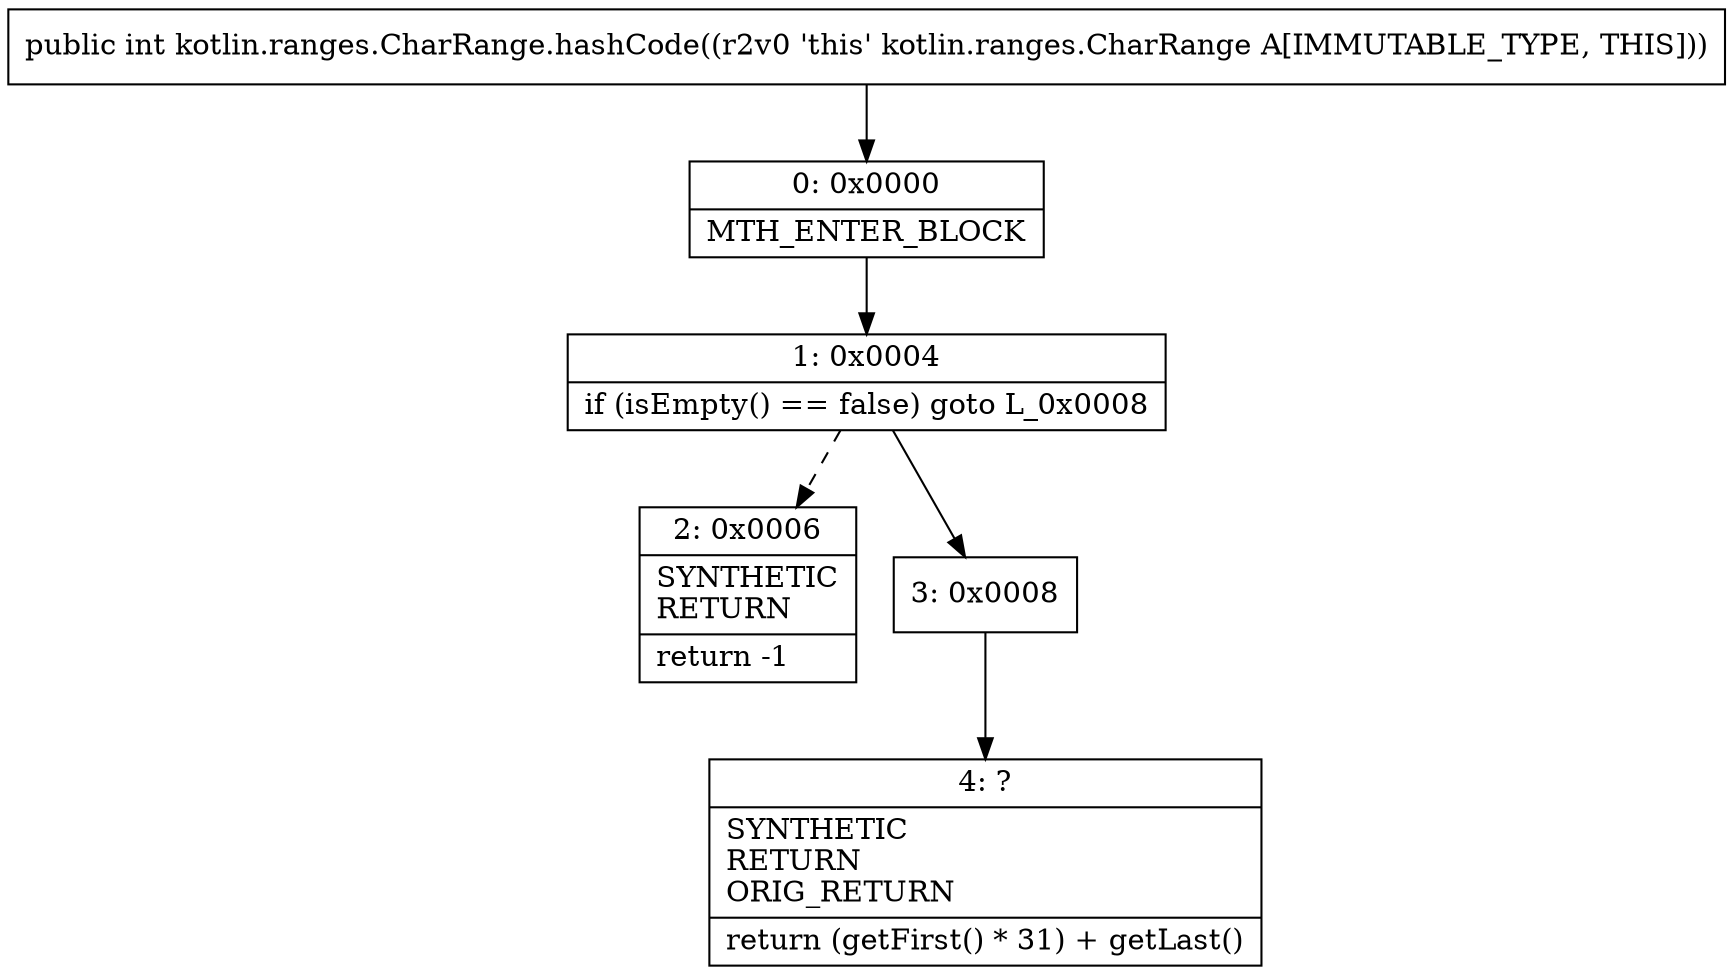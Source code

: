 digraph "CFG forkotlin.ranges.CharRange.hashCode()I" {
Node_0 [shape=record,label="{0\:\ 0x0000|MTH_ENTER_BLOCK\l}"];
Node_1 [shape=record,label="{1\:\ 0x0004|if (isEmpty() == false) goto L_0x0008\l}"];
Node_2 [shape=record,label="{2\:\ 0x0006|SYNTHETIC\lRETURN\l|return \-1\l}"];
Node_3 [shape=record,label="{3\:\ 0x0008}"];
Node_4 [shape=record,label="{4\:\ ?|SYNTHETIC\lRETURN\lORIG_RETURN\l|return (getFirst() * 31) + getLast()\l}"];
MethodNode[shape=record,label="{public int kotlin.ranges.CharRange.hashCode((r2v0 'this' kotlin.ranges.CharRange A[IMMUTABLE_TYPE, THIS])) }"];
MethodNode -> Node_0;
Node_0 -> Node_1;
Node_1 -> Node_2[style=dashed];
Node_1 -> Node_3;
Node_3 -> Node_4;
}

